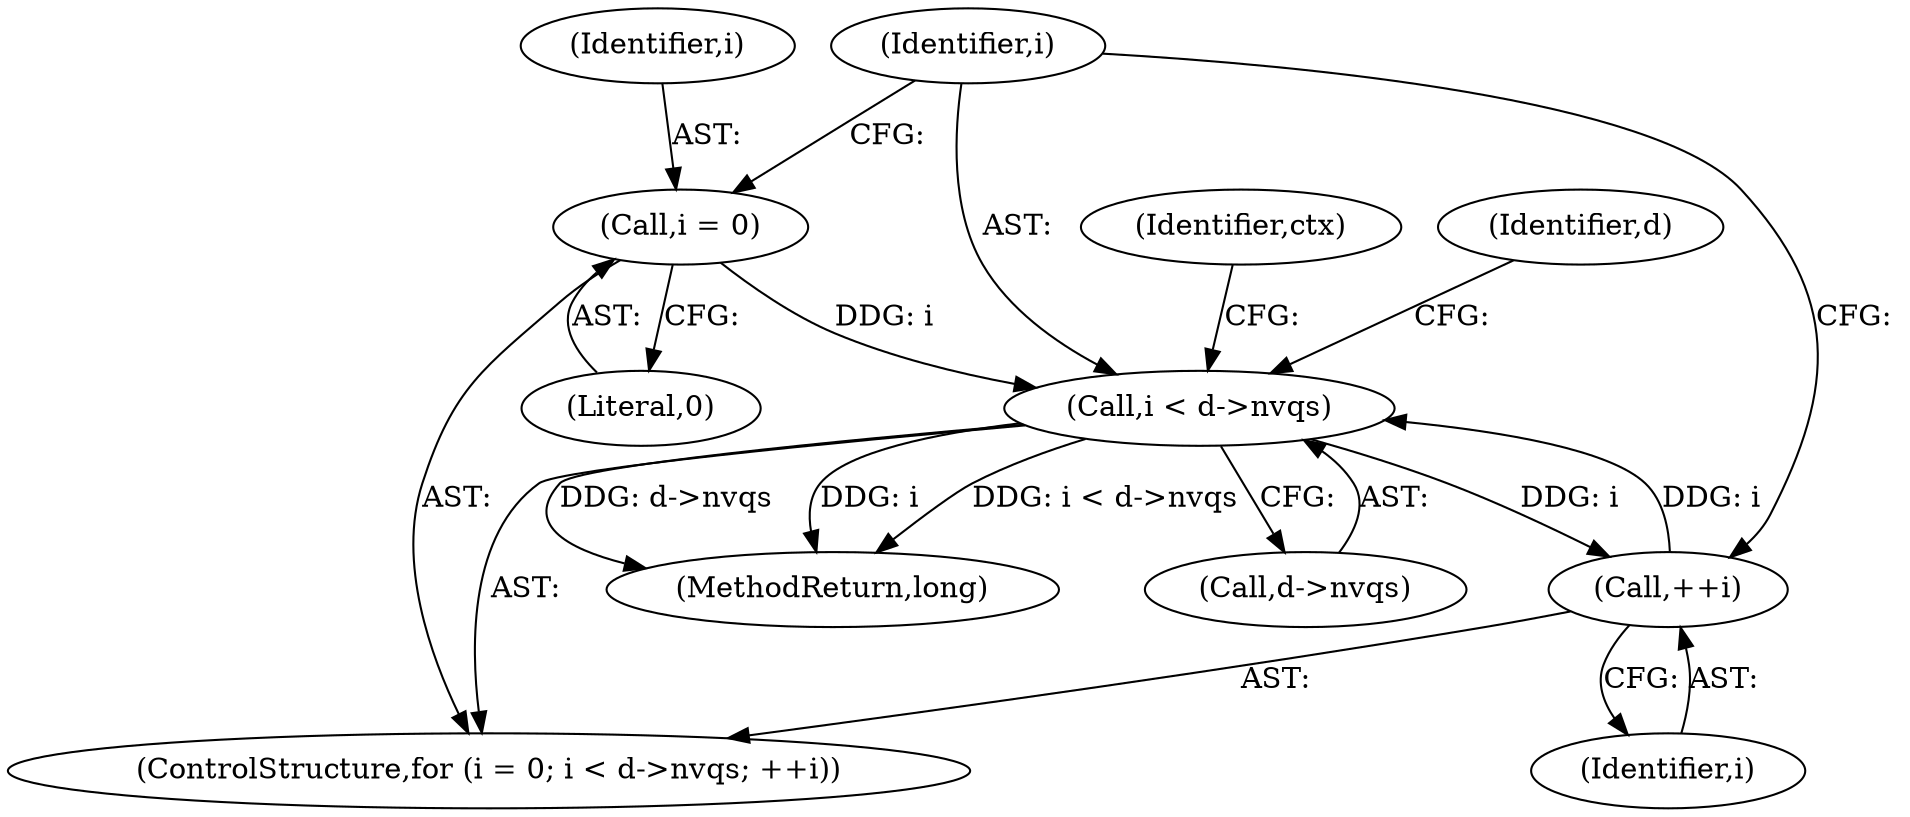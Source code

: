 digraph "0_linux_7932c0bd7740f4cd2aa168d3ce0199e7af7d72d5@pointer" {
"1000305" [label="(Call,i < d->nvqs)"];
"1000302" [label="(Call,i = 0)"];
"1000310" [label="(Call,++i)"];
"1000305" [label="(Call,i < d->nvqs)"];
"1000302" [label="(Call,i = 0)"];
"1000310" [label="(Call,++i)"];
"1000306" [label="(Identifier,i)"];
"1000343" [label="(Identifier,ctx)"];
"1000304" [label="(Literal,0)"];
"1000301" [label="(ControlStructure,for (i = 0; i < d->nvqs; ++i))"];
"1000303" [label="(Identifier,i)"];
"1000305" [label="(Call,i < d->nvqs)"];
"1000360" [label="(MethodReturn,long)"];
"1000307" [label="(Call,d->nvqs)"];
"1000311" [label="(Identifier,i)"];
"1000318" [label="(Identifier,d)"];
"1000305" -> "1000301"  [label="AST: "];
"1000305" -> "1000307"  [label="CFG: "];
"1000306" -> "1000305"  [label="AST: "];
"1000307" -> "1000305"  [label="AST: "];
"1000318" -> "1000305"  [label="CFG: "];
"1000343" -> "1000305"  [label="CFG: "];
"1000305" -> "1000360"  [label="DDG: i < d->nvqs"];
"1000305" -> "1000360"  [label="DDG: d->nvqs"];
"1000305" -> "1000360"  [label="DDG: i"];
"1000302" -> "1000305"  [label="DDG: i"];
"1000310" -> "1000305"  [label="DDG: i"];
"1000305" -> "1000310"  [label="DDG: i"];
"1000302" -> "1000301"  [label="AST: "];
"1000302" -> "1000304"  [label="CFG: "];
"1000303" -> "1000302"  [label="AST: "];
"1000304" -> "1000302"  [label="AST: "];
"1000306" -> "1000302"  [label="CFG: "];
"1000310" -> "1000301"  [label="AST: "];
"1000310" -> "1000311"  [label="CFG: "];
"1000311" -> "1000310"  [label="AST: "];
"1000306" -> "1000310"  [label="CFG: "];
}

